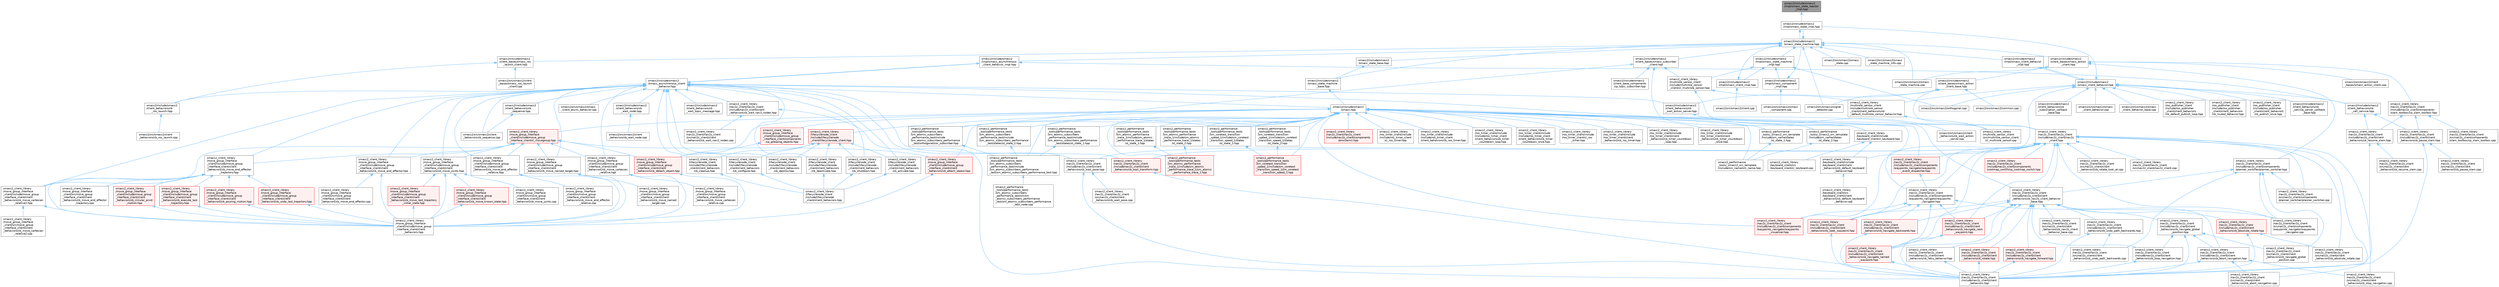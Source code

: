 digraph "smacc2/include/smacc2/impl/smacc_state_reactor_impl.hpp"
{
 // LATEX_PDF_SIZE
  bgcolor="transparent";
  edge [fontname=Helvetica,fontsize=10,labelfontname=Helvetica,labelfontsize=10];
  node [fontname=Helvetica,fontsize=10,shape=box,height=0.2,width=0.4];
  Node1 [label="smacc2/include/smacc2\l/impl/smacc_state_reactor\l_impl.hpp",height=0.2,width=0.4,color="gray40", fillcolor="grey60", style="filled", fontcolor="black",tooltip=" "];
  Node1 -> Node2 [dir="back",color="steelblue1",style="solid"];
  Node2 [label="smacc2/include/smacc2\l/impl/smacc_state_impl.hpp",height=0.2,width=0.4,color="grey40", fillcolor="white", style="filled",URL="$smacc__state__impl_8hpp.html",tooltip=" "];
  Node2 -> Node3 [dir="back",color="steelblue1",style="solid"];
  Node3 [label="smacc2/include/smacc2\l/smacc_state_machine.hpp",height=0.2,width=0.4,color="grey40", fillcolor="white", style="filled",URL="$smacc__state__machine_8hpp.html",tooltip=" "];
  Node3 -> Node4 [dir="back",color="steelblue1",style="solid"];
  Node4 [label="smacc2/include/smacc2\l/client_bases/smacc_action\l_client.hpp",height=0.2,width=0.4,color="grey40", fillcolor="white", style="filled",URL="$smacc__action__client_8hpp.html",tooltip=" "];
  Node4 -> Node5 [dir="back",color="steelblue1",style="solid"];
  Node5 [label="smacc2/include/smacc2\l/client_bases/smacc_action\l_client_base.hpp",height=0.2,width=0.4,color="grey40", fillcolor="white", style="filled",URL="$smacc__action__client__base_8hpp.html",tooltip=" "];
  Node5 -> Node6 [dir="back",color="steelblue1",style="solid"];
  Node6 [label="smacc2/include/smacc2\l/client_behaviors/cb\l_wait_action_server.hpp",height=0.2,width=0.4,color="grey40", fillcolor="white", style="filled",URL="$cb__wait__action__server_8hpp.html",tooltip=" "];
  Node6 -> Node7 [dir="back",color="steelblue1",style="solid"];
  Node7 [label="smacc2/src/smacc2/client\l_behaviors/cb_wait_action\l_server.cpp",height=0.2,width=0.4,color="grey40", fillcolor="white", style="filled",URL="$cb__wait__action__server_8cpp.html",tooltip=" "];
  Node5 -> Node8 [dir="back",color="steelblue1",style="solid"];
  Node8 [label="smacc2/src/smacc2/common.cpp",height=0.2,width=0.4,color="grey40", fillcolor="white", style="filled",URL="$src_2smacc2_2common_8cpp.html",tooltip=" "];
  Node5 -> Node9 [dir="back",color="steelblue1",style="solid"];
  Node9 [label="smacc2/src/smacc2/signal\l_detector.cpp",height=0.2,width=0.4,color="grey40", fillcolor="white", style="filled",URL="$signal__detector_8cpp.html",tooltip=" "];
  Node5 -> Node10 [dir="back",color="steelblue1",style="solid"];
  Node10 [label="smacc2_client_library\l/nav2z_client/nav2z_client\l/include/nav2z_client/nav2z\l_client.hpp",height=0.2,width=0.4,color="grey40", fillcolor="white", style="filled",URL="$nav2z__client_8hpp.html",tooltip=" "];
  Node10 -> Node11 [dir="back",color="steelblue1",style="solid"];
  Node11 [label="smacc2_client_library\l/nav2z_client/nav2z_client\l/include/nav2z_client/client\l_behaviors/cb_nav2z_client_behavior\l_base.hpp",height=0.2,width=0.4,color="grey40", fillcolor="white", style="filled",URL="$cb__nav2z__client__behavior__base_8hpp.html",tooltip=" "];
  Node11 -> Node12 [dir="back",color="steelblue1",style="solid"];
  Node12 [label="smacc2_client_library\l/nav2z_client/nav2z_client\l/include/nav2z_client/client\l_behaviors/cb_abort_navigation.hpp",height=0.2,width=0.4,color="grey40", fillcolor="white", style="filled",URL="$cb__abort__navigation_8hpp.html",tooltip=" "];
  Node12 -> Node13 [dir="back",color="steelblue1",style="solid"];
  Node13 [label="smacc2_client_library\l/nav2z_client/nav2z_client\l/include/nav2z_client/client\l_behaviors.hpp",height=0.2,width=0.4,color="grey40", fillcolor="white", style="filled",URL="$nav2z__client_2nav2z__client_2include_2nav2z__client_2client__behaviors_8hpp.html",tooltip=" "];
  Node12 -> Node14 [dir="back",color="steelblue1",style="solid"];
  Node14 [label="smacc2_client_library\l/nav2z_client/nav2z_client\l/src/nav2z_client/client\l_behaviors/cb_abort_navigation.cpp",height=0.2,width=0.4,color="grey40", fillcolor="white", style="filled",URL="$cb__abort__navigation_8cpp.html",tooltip=" "];
  Node12 -> Node15 [dir="back",color="steelblue1",style="solid"];
  Node15 [label="smacc2_client_library\l/nav2z_client/nav2z_client\l/src/nav2z_client/client\l_behaviors/cb_stop_navigation.cpp",height=0.2,width=0.4,color="grey40", fillcolor="white", style="filled",URL="$cb__stop__navigation_8cpp.html",tooltip=" "];
  Node11 -> Node16 [dir="back",color="steelblue1",style="solid"];
  Node16 [label="smacc2_client_library\l/nav2z_client/nav2z_client\l/include/nav2z_client/client\l_behaviors/cb_absolute_rotate.hpp",height=0.2,width=0.4,color="red", fillcolor="#FFF0F0", style="filled",URL="$cb__absolute__rotate_8hpp.html",tooltip=" "];
  Node16 -> Node13 [dir="back",color="steelblue1",style="solid"];
  Node16 -> Node19 [dir="back",color="steelblue1",style="solid"];
  Node19 [label="smacc2_client_library\l/nav2z_client/nav2z_client\l/src/nav2z_client/client\l_behaviors/cb_absolute_rotate.cpp",height=0.2,width=0.4,color="grey40", fillcolor="white", style="filled",URL="$cb__absolute__rotate_8cpp.html",tooltip=" "];
  Node11 -> Node20 [dir="back",color="steelblue1",style="solid"];
  Node20 [label="smacc2_client_library\l/nav2z_client/nav2z_client\l/include/nav2z_client/client\l_behaviors/cb_navigate_backwards.hpp",height=0.2,width=0.4,color="red", fillcolor="#FFF0F0", style="filled",URL="$cb__navigate__backwards_8hpp.html",tooltip=" "];
  Node20 -> Node13 [dir="back",color="steelblue1",style="solid"];
  Node11 -> Node22 [dir="back",color="steelblue1",style="solid"];
  Node22 [label="smacc2_client_library\l/nav2z_client/nav2z_client\l/include/nav2z_client/client\l_behaviors/cb_navigate_forward.hpp",height=0.2,width=0.4,color="red", fillcolor="#FFF0F0", style="filled",URL="$cb__navigate__forward_8hpp.html",tooltip=" "];
  Node22 -> Node13 [dir="back",color="steelblue1",style="solid"];
  Node11 -> Node24 [dir="back",color="steelblue1",style="solid"];
  Node24 [label="smacc2_client_library\l/nav2z_client/nav2z_client\l/include/nav2z_client/client\l_behaviors/cb_navigate_global\l_position.hpp",height=0.2,width=0.4,color="grey40", fillcolor="white", style="filled",URL="$cb__navigate__global__position_8hpp.html",tooltip=" "];
  Node24 -> Node13 [dir="back",color="steelblue1",style="solid"];
  Node24 -> Node12 [dir="back",color="steelblue1",style="solid"];
  Node24 -> Node25 [dir="back",color="steelblue1",style="solid"];
  Node25 [label="smacc2_client_library\l/nav2z_client/nav2z_client\l/include/nav2z_client/client\l_behaviors/cb_stop_navigation.hpp",height=0.2,width=0.4,color="grey40", fillcolor="white", style="filled",URL="$cb__stop__navigation_8hpp.html",tooltip=" "];
  Node25 -> Node13 [dir="back",color="steelblue1",style="solid"];
  Node24 -> Node26 [dir="back",color="steelblue1",style="solid"];
  Node26 [label="smacc2_client_library\l/nav2z_client/nav2z_client\l/src/nav2z_client/client\l_behaviors/cb_navigate_global\l_position.cpp",height=0.2,width=0.4,color="grey40", fillcolor="white", style="filled",URL="$cb__navigate__global__position_8cpp.html",tooltip=" "];
  Node11 -> Node27 [dir="back",color="steelblue1",style="solid"];
  Node27 [label="smacc2_client_library\l/nav2z_client/nav2z_client\l/include/nav2z_client/client\l_behaviors/cb_navigate_named\l_waypoint.hpp",height=0.2,width=0.4,color="red", fillcolor="#FFF0F0", style="filled",URL="$cb__navigate__named__waypoint_8hpp.html",tooltip=" "];
  Node27 -> Node13 [dir="back",color="steelblue1",style="solid"];
  Node11 -> Node29 [dir="back",color="steelblue1",style="solid"];
  Node29 [label="smacc2_client_library\l/nav2z_client/nav2z_client\l/include/nav2z_client/client\l_behaviors/cb_navigate_next\l_waypoint.hpp",height=0.2,width=0.4,color="red", fillcolor="#FFF0F0", style="filled",URL="$cb__navigate__next__waypoint_8hpp.html",tooltip=" "];
  Node29 -> Node13 [dir="back",color="steelblue1",style="solid"];
  Node29 -> Node27 [dir="back",color="steelblue1",style="solid"];
  Node11 -> Node33 [dir="back",color="steelblue1",style="solid"];
  Node33 [label="smacc2_client_library\l/nav2z_client/nav2z_client\l/include/nav2z_client/client\l_behaviors/cb_retry_behavior.hpp",height=0.2,width=0.4,color="grey40", fillcolor="white", style="filled",URL="$cb__retry__behavior_8hpp.html",tooltip=" "];
  Node33 -> Node13 [dir="back",color="steelblue1",style="solid"];
  Node11 -> Node34 [dir="back",color="steelblue1",style="solid"];
  Node34 [label="smacc2_client_library\l/nav2z_client/nav2z_client\l/include/nav2z_client/client\l_behaviors/cb_rotate.hpp",height=0.2,width=0.4,color="red", fillcolor="#FFF0F0", style="filled",URL="$cb__rotate_8hpp.html",tooltip=" "];
  Node34 -> Node13 [dir="back",color="steelblue1",style="solid"];
  Node11 -> Node36 [dir="back",color="steelblue1",style="solid"];
  Node36 [label="smacc2_client_library\l/nav2z_client/nav2z_client\l/include/nav2z_client/client\l_behaviors/cb_seek_waypoint.hpp",height=0.2,width=0.4,color="red", fillcolor="#FFF0F0", style="filled",URL="$cb__seek__waypoint_8hpp.html",tooltip=" "];
  Node36 -> Node13 [dir="back",color="steelblue1",style="solid"];
  Node11 -> Node25 [dir="back",color="steelblue1",style="solid"];
  Node11 -> Node38 [dir="back",color="steelblue1",style="solid"];
  Node38 [label="smacc2_client_library\l/nav2z_client/nav2z_client\l/include/nav2z_client/client\l_behaviors/cb_undo_path_backwards.hpp",height=0.2,width=0.4,color="grey40", fillcolor="white", style="filled",URL="$cb__undo__path__backwards_8hpp.html",tooltip=" "];
  Node38 -> Node13 [dir="back",color="steelblue1",style="solid"];
  Node38 -> Node39 [dir="back",color="steelblue1",style="solid"];
  Node39 [label="smacc2_client_library\l/nav2z_client/nav2z_client\l/src/nav2z_client/client\l_behaviors/cb_undo_path_backwards.cpp",height=0.2,width=0.4,color="grey40", fillcolor="white", style="filled",URL="$cb__undo__path__backwards_8cpp.html",tooltip=" "];
  Node11 -> Node40 [dir="back",color="steelblue1",style="solid"];
  Node40 [label="smacc2_client_library\l/nav2z_client/nav2z_client\l/src/nav2z_client/client\l_behaviors/cb_nav2z_client\l_behavior_base.cpp",height=0.2,width=0.4,color="grey40", fillcolor="white", style="filled",URL="$cb__nav2z__client__behavior__base_8cpp.html",tooltip=" "];
  Node10 -> Node27 [dir="back",color="steelblue1",style="solid"];
  Node10 -> Node29 [dir="back",color="steelblue1",style="solid"];
  Node10 -> Node36 [dir="back",color="steelblue1",style="solid"];
  Node10 -> Node41 [dir="back",color="steelblue1",style="solid"];
  Node41 [label="smacc2_client_library\l/nav2z_client/nav2z_client\l/include/nav2z_client/client\l_behaviors/cb_wait_pose.hpp",height=0.2,width=0.4,color="grey40", fillcolor="white", style="filled",URL="$cb__wait__pose_8hpp.html",tooltip=" "];
  Node41 -> Node13 [dir="back",color="steelblue1",style="solid"];
  Node41 -> Node42 [dir="back",color="steelblue1",style="solid"];
  Node42 [label="smacc2_client_library\l/nav2z_client/nav2z_client\l/src/nav2z_client/client\l_behaviors/cb_wait_pose.cpp",height=0.2,width=0.4,color="grey40", fillcolor="white", style="filled",URL="$cb__wait__pose_8cpp.html",tooltip=" "];
  Node10 -> Node43 [dir="back",color="steelblue1",style="solid"];
  Node43 [label="smacc2_client_library\l/nav2z_client/nav2z_client\l/include/nav2z_client/client\l_behaviors/cb_wait_transform.hpp",height=0.2,width=0.4,color="red", fillcolor="#FFF0F0", style="filled",URL="$cb__wait__transform_8hpp.html",tooltip=" "];
  Node43 -> Node13 [dir="back",color="steelblue1",style="solid"];
  Node10 -> Node45 [dir="back",color="steelblue1",style="solid"];
  Node45 [label="smacc2_client_library\l/nav2z_client/nav2z_client\l/include/nav2z_client/components\l/costmap_switch/cp_costmap_switch.hpp",height=0.2,width=0.4,color="red", fillcolor="#FFF0F0", style="filled",URL="$cp__costmap__switch_8hpp.html",tooltip=" "];
  Node10 -> Node47 [dir="back",color="steelblue1",style="solid"];
  Node47 [label="smacc2_client_library\l/nav2z_client/nav2z_client\l/include/nav2z_client/components\l/waypoints_navigator/waypoints\l_event_dispatcher.hpp",height=0.2,width=0.4,color="red", fillcolor="#FFF0F0", style="filled",URL="$waypoints__event__dispatcher_8hpp.html",tooltip=" "];
  Node47 -> Node48 [dir="back",color="steelblue1",style="solid"];
  Node48 [label="smacc2_client_library\l/nav2z_client/nav2z_client\l/include/nav2z_client/components\l/waypoints_navigator/waypoints\l_navigator.hpp",height=0.2,width=0.4,color="grey40", fillcolor="white", style="filled",URL="$waypoints__navigator_8hpp.html",tooltip=" "];
  Node48 -> Node20 [dir="back",color="steelblue1",style="solid"];
  Node48 -> Node27 [dir="back",color="steelblue1",style="solid"];
  Node48 -> Node29 [dir="back",color="steelblue1",style="solid"];
  Node48 -> Node36 [dir="back",color="steelblue1",style="solid"];
  Node48 -> Node49 [dir="back",color="steelblue1",style="solid"];
  Node49 [label="smacc2_client_library\l/nav2z_client/nav2z_client\l/include/nav2z_client/components\l/waypoints_navigator/waypoints\l_visualizer.hpp",height=0.2,width=0.4,color="red", fillcolor="#FFF0F0", style="filled",URL="$waypoints__visualizer_8hpp.html",tooltip=" "];
  Node48 -> Node51 [dir="back",color="steelblue1",style="solid"];
  Node51 [label="smacc2_client_library\l/nav2z_client/nav2z_client\l/src/nav2z_client/components\l/waypoints_navigator/waypoints\l_navigator.cpp",height=0.2,width=0.4,color="grey40", fillcolor="white", style="filled",URL="$waypoints__navigator_8cpp.html",tooltip=" "];
  Node10 -> Node48 [dir="back",color="steelblue1",style="solid"];
  Node10 -> Node49 [dir="back",color="steelblue1",style="solid"];
  Node10 -> Node14 [dir="back",color="steelblue1",style="solid"];
  Node10 -> Node19 [dir="back",color="steelblue1",style="solid"];
  Node10 -> Node18 [dir="back",color="steelblue1",style="solid"];
  Node18 [label="smacc2_client_library\l/nav2z_client/nav2z_client\l/src/nav2z_client/client\l_behaviors/cb_rotate_look_at.cpp",height=0.2,width=0.4,color="grey40", fillcolor="white", style="filled",URL="$cb__rotate__look__at_8cpp.html",tooltip=" "];
  Node10 -> Node15 [dir="back",color="steelblue1",style="solid"];
  Node10 -> Node53 [dir="back",color="steelblue1",style="solid"];
  Node53 [label="smacc2_client_library\l/nav2z_client/nav2z_client\l/src/nav2z_client/components\l/planner_switcher/planner_switcher.cpp",height=0.2,width=0.4,color="grey40", fillcolor="white", style="filled",URL="$planner__switcher_8cpp.html",tooltip=" "];
  Node10 -> Node51 [dir="back",color="steelblue1",style="solid"];
  Node10 -> Node54 [dir="back",color="steelblue1",style="solid"];
  Node54 [label="smacc2_client_library\l/nav2z_client/nav2z_client\l/src/nav2z_client/nav2z_client.cpp",height=0.2,width=0.4,color="grey40", fillcolor="white", style="filled",URL="$nav2z__client_8cpp.html",tooltip=" "];
  Node4 -> Node55 [dir="back",color="steelblue1",style="solid"];
  Node55 [label="smacc2/src/smacc2/client\l_bases/smacc_action_client.cpp",height=0.2,width=0.4,color="grey40", fillcolor="white", style="filled",URL="$smacc__action__client_8cpp.html",tooltip=" "];
  Node4 -> Node56 [dir="back",color="steelblue1",style="solid"];
  Node56 [label="smacc2/src/smacc2/smacc\l_state_machine.cpp",height=0.2,width=0.4,color="grey40", fillcolor="white", style="filled",URL="$smacc__state__machine_8cpp.html",tooltip=" "];
  Node4 -> Node57 [dir="back",color="steelblue1",style="solid"];
  Node57 [label="smacc2_client_library\l/nav2z_client/nav2z_client\l/include/nav2z_client/components\l/planner_switcher/planner_switcher.hpp",height=0.2,width=0.4,color="grey40", fillcolor="white", style="filled",URL="$planner__switcher_8hpp.html",tooltip=" "];
  Node57 -> Node11 [dir="back",color="steelblue1",style="solid"];
  Node57 -> Node26 [dir="back",color="steelblue1",style="solid"];
  Node57 -> Node39 [dir="back",color="steelblue1",style="solid"];
  Node57 -> Node53 [dir="back",color="steelblue1",style="solid"];
  Node57 -> Node51 [dir="back",color="steelblue1",style="solid"];
  Node4 -> Node58 [dir="back",color="steelblue1",style="solid"];
  Node58 [label="smacc2_client_library\l/nav2z_client/nav2z_client\l/include/nav2z_client/components\l/slam_toolbox/cp_slam_toolbox.hpp",height=0.2,width=0.4,color="grey40", fillcolor="white", style="filled",URL="$cp__slam__toolbox_8hpp.html",tooltip=" "];
  Node58 -> Node59 [dir="back",color="steelblue1",style="solid"];
  Node59 [label="smacc2_client_library\l/nav2z_client/nav2z_client\l/include/nav2z_client/client\l_behaviors/cb_pause_slam.hpp",height=0.2,width=0.4,color="grey40", fillcolor="white", style="filled",URL="$cb__pause__slam_8hpp.html",tooltip=" "];
  Node59 -> Node13 [dir="back",color="steelblue1",style="solid"];
  Node59 -> Node60 [dir="back",color="steelblue1",style="solid"];
  Node60 [label="smacc2_client_library\l/nav2z_client/nav2z_client\l/src/nav2z_client/client\l_behaviors/cb_pause_slam.cpp",height=0.2,width=0.4,color="grey40", fillcolor="white", style="filled",URL="$cb__pause__slam_8cpp.html",tooltip=" "];
  Node58 -> Node61 [dir="back",color="steelblue1",style="solid"];
  Node61 [label="smacc2_client_library\l/nav2z_client/nav2z_client\l/include/nav2z_client/client\l_behaviors/cb_resume_slam.hpp",height=0.2,width=0.4,color="grey40", fillcolor="white", style="filled",URL="$cb__resume__slam_8hpp.html",tooltip=" "];
  Node61 -> Node13 [dir="back",color="steelblue1",style="solid"];
  Node61 -> Node62 [dir="back",color="steelblue1",style="solid"];
  Node62 [label="smacc2_client_library\l/nav2z_client/nav2z_client\l/src/nav2z_client/client\l_behaviors/cb_resume_slam.cpp",height=0.2,width=0.4,color="grey40", fillcolor="white", style="filled",URL="$cb__resume__slam_8cpp.html",tooltip=" "];
  Node58 -> Node63 [dir="back",color="steelblue1",style="solid"];
  Node63 [label="smacc2_client_library\l/nav2z_client/nav2z_client\l/src/nav2z_client/components\l/slam_toolbox/cp_slam_toolbox.cpp",height=0.2,width=0.4,color="grey40", fillcolor="white", style="filled",URL="$cp__slam__toolbox_8cpp.html",tooltip=" "];
  Node3 -> Node64 [dir="back",color="steelblue1",style="solid"];
  Node64 [label="smacc2/include/smacc2\l/client_bases/smacc_ros\l_launch_client.hpp",height=0.2,width=0.4,color="grey40", fillcolor="white", style="filled",URL="$smacc__ros__launch__client_8hpp.html",tooltip=" "];
  Node64 -> Node65 [dir="back",color="steelblue1",style="solid"];
  Node65 [label="smacc2/include/smacc2\l/client_behaviors/cb\l_ros_launch.hpp",height=0.2,width=0.4,color="grey40", fillcolor="white", style="filled",URL="$cb__ros__launch_8hpp.html",tooltip=" "];
  Node65 -> Node66 [dir="back",color="steelblue1",style="solid"];
  Node66 [label="smacc2/src/smacc2/client\l_behaviors/cb_ros_launch.cpp",height=0.2,width=0.4,color="grey40", fillcolor="white", style="filled",URL="$cb__ros__launch_8cpp.html",tooltip=" "];
  Node64 -> Node67 [dir="back",color="steelblue1",style="solid"];
  Node67 [label="smacc2/src/smacc2/client\l_bases/smacc_ros_launch\l_client.cpp",height=0.2,width=0.4,color="grey40", fillcolor="white", style="filled",URL="$smacc__ros__launch__client_8cpp.html",tooltip=" "];
  Node3 -> Node68 [dir="back",color="steelblue1",style="solid"];
  Node68 [label="smacc2/include/smacc2\l/client_bases/smacc_subscriber\l_client.hpp",height=0.2,width=0.4,color="grey40", fillcolor="white", style="filled",URL="$smacc__subscriber__client_8hpp.html",tooltip=" "];
  Node68 -> Node69 [dir="back",color="steelblue1",style="solid"];
  Node69 [label="smacc2/include/smacc2\l/client_base_components\l/cp_topic_subscriber.hpp",height=0.2,width=0.4,color="grey40", fillcolor="white", style="filled",URL="$cp__topic__subscriber_8hpp.html",tooltip=" "];
  Node68 -> Node70 [dir="back",color="steelblue1",style="solid"];
  Node70 [label="smacc2_client_library\l/keyboard_client/include\l/keyboard_client/cl_keyboard.hpp",height=0.2,width=0.4,color="grey40", fillcolor="white", style="filled",URL="$cl__keyboard_8hpp.html",tooltip=" "];
  Node70 -> Node71 [dir="back",color="steelblue1",style="solid"];
  Node71 [label="smacc2_client_library\l/keyboard_client/include\l/keyboard_client/client\l_behaviors/cb_default_keyboard\l_behavior.hpp",height=0.2,width=0.4,color="grey40", fillcolor="white", style="filled",URL="$cb__default__keyboard__behavior_8hpp.html",tooltip=" "];
  Node71 -> Node72 [dir="back",color="steelblue1",style="solid"];
  Node72 [label="smacc2_client_library\l/keyboard_client/src\l/keyboard_client/client\l_behaviors/cb_default_keyboard\l_behavior.cpp",height=0.2,width=0.4,color="grey40", fillcolor="white", style="filled",URL="$cb__default__keyboard__behavior_8cpp.html",tooltip=" "];
  Node70 -> Node73 [dir="back",color="steelblue1",style="solid"];
  Node73 [label="smacc2_client_library\l/keyboard_client/src\l/keyboard_client/cl_keyboard.cpp",height=0.2,width=0.4,color="grey40", fillcolor="white", style="filled",URL="$cl__keyboard_8cpp.html",tooltip=" "];
  Node68 -> Node74 [dir="back",color="steelblue1",style="solid"];
  Node74 [label="smacc2_client_library\l/multirole_sensor_client\l/include/multirole_sensor\l_client/cl_multirole_sensor.hpp",height=0.2,width=0.4,color="grey40", fillcolor="white", style="filled",URL="$cl__multirole__sensor_8hpp.html",tooltip=" "];
  Node74 -> Node75 [dir="back",color="steelblue1",style="solid"];
  Node75 [label="smacc2_client_library\l/multirole_sensor_client\l/include/multirole_sensor\l_client/client_behaviors/cb\l_default_multirole_sensor_behavior.hpp",height=0.2,width=0.4,color="grey40", fillcolor="white", style="filled",URL="$cb__default__multirole__sensor__behavior_8hpp.html",tooltip=" "];
  Node75 -> Node76 [dir="back",color="steelblue1",style="solid"];
  Node76 [label="smacc2_client_library\l/multirole_sensor_client\l/src/multirole_sensor_client\l/cl_multirole_sensor.cpp",height=0.2,width=0.4,color="grey40", fillcolor="white", style="filled",URL="$cl__multirole__sensor_8cpp.html",tooltip=" "];
  Node74 -> Node76 [dir="back",color="steelblue1",style="solid"];
  Node68 -> Node77 [dir="back",color="steelblue1",style="solid"];
  Node77 [label="smacc2_performance\l_tools/performance_tests\l/sm_atomic_subscribers\l_performance_test/include\l/sm_atomic_subscribers_performance\l_test/orthogonals/or_subscriber.hpp",height=0.2,width=0.4,color="grey40", fillcolor="white", style="filled",URL="$or__subscriber_8hpp.html",tooltip=" "];
  Node77 -> Node78 [dir="back",color="steelblue1",style="solid"];
  Node78 [label="smacc2_performance\l_tools/performance_tests\l/sm_atomic_subscribers\l_performance_test/include\l/sm_atomic_subscribers_performance\l_test/sm_atomic_subscribers_performance_test.hpp",height=0.2,width=0.4,color="grey40", fillcolor="white", style="filled",URL="$sm__atomic__subscribers__performance__test_8hpp.html",tooltip=" "];
  Node78 -> Node79 [dir="back",color="steelblue1",style="solid"];
  Node79 [label="smacc2_performance\l_tools/performance_tests\l/sm_atomic_subscribers\l_performance_test/src/sm\l_atomic_subscribers_performance\l_test/sm_atomic_subscribers_performance\l_test_node.cpp",height=0.2,width=0.4,color="grey40", fillcolor="white", style="filled",URL="$sm__atomic__subscribers__performance__test__node_8cpp.html",tooltip=" "];
  Node3 -> Node80 [dir="back",color="steelblue1",style="solid"];
  Node80 [label="smacc2/include/smacc2\l/impl/smacc_asynchronous\l_client_behavior_impl.hpp",height=0.2,width=0.4,color="grey40", fillcolor="white", style="filled",URL="$smacc__asynchronous__client__behavior__impl_8hpp.html",tooltip=" "];
  Node80 -> Node81 [dir="back",color="steelblue1",style="solid"];
  Node81 [label="smacc2/include/smacc2\l/client_behaviors/cb\l_call_service.hpp",height=0.2,width=0.4,color="grey40", fillcolor="white", style="filled",URL="$cb__call__service_8hpp.html",tooltip=" "];
  Node81 -> Node59 [dir="back",color="steelblue1",style="solid"];
  Node81 -> Node61 [dir="back",color="steelblue1",style="solid"];
  Node80 -> Node82 [dir="back",color="steelblue1",style="solid"];
  Node82 [label="smacc2/include/smacc2\l/smacc_asynchronous_client\l_behavior.hpp",height=0.2,width=0.4,color="grey40", fillcolor="white", style="filled",URL="$smacc__asynchronous__client__behavior_8hpp.html",tooltip=" "];
  Node82 -> Node65 [dir="back",color="steelblue1",style="solid"];
  Node82 -> Node83 [dir="back",color="steelblue1",style="solid"];
  Node83 [label="smacc2/include/smacc2\l/client_behaviors/cb\l_sequence.hpp",height=0.2,width=0.4,color="grey40", fillcolor="white", style="filled",URL="$cb__sequence_8hpp.html",tooltip=" "];
  Node83 -> Node84 [dir="back",color="steelblue1",style="solid"];
  Node84 [label="smacc2/src/smacc2/client\l_behaviors/cb_sequence.cpp",height=0.2,width=0.4,color="grey40", fillcolor="white", style="filled",URL="$cb__sequence_8cpp.html",tooltip=" "];
  Node82 -> Node6 [dir="back",color="steelblue1",style="solid"];
  Node82 -> Node85 [dir="back",color="steelblue1",style="solid"];
  Node85 [label="smacc2/include/smacc2\l/client_behaviors/cb\l_wait_node.hpp",height=0.2,width=0.4,color="grey40", fillcolor="white", style="filled",URL="$cb__wait__node_8hpp.html",tooltip=" "];
  Node85 -> Node86 [dir="back",color="steelblue1",style="solid"];
  Node86 [label="smacc2/src/smacc2/client\l_behaviors/cb_wait_node.cpp",height=0.2,width=0.4,color="grey40", fillcolor="white", style="filled",URL="$cb__wait__node_8cpp.html",tooltip=" "];
  Node82 -> Node87 [dir="back",color="steelblue1",style="solid"];
  Node87 [label="smacc2/include/smacc2\l/client_behaviors/cb\l_wait_topic_message.hpp",height=0.2,width=0.4,color="grey40", fillcolor="white", style="filled",URL="$cb__wait__topic__message_8hpp.html",tooltip=" "];
  Node82 -> Node80 [dir="back",color="steelblue1",style="solid"];
  Node82 -> Node88 [dir="back",color="steelblue1",style="solid"];
  Node88 [label="smacc2/include/smacc2\l/smacc.hpp",height=0.2,width=0.4,color="grey40", fillcolor="white", style="filled",URL="$smacc_8hpp.html",tooltip=" "];
  Node88 -> Node70 [dir="back",color="steelblue1",style="solid"];
  Node88 -> Node89 [dir="back",color="steelblue1",style="solid"];
  Node89 [label="smacc2_client_library\l/lifecyclenode_client\l/include/lifecyclenode\l_client/lifecyclenode_client.hpp",height=0.2,width=0.4,color="red", fillcolor="#FFF0F0", style="filled",URL="$lifecyclenode__client_8hpp.html",tooltip=" "];
  Node89 -> Node90 [dir="back",color="steelblue1",style="solid"];
  Node90 [label="smacc2_client_library\l/lifecyclenode_client\l/include/lifecyclenode\l_client/client_behaviors\l/cb_activate.hpp",height=0.2,width=0.4,color="grey40", fillcolor="white", style="filled",URL="$cb__activate_8hpp.html",tooltip=" "];
  Node90 -> Node91 [dir="back",color="steelblue1",style="solid"];
  Node91 [label="smacc2_client_library\l/lifecyclenode_client\l/include/lifecyclenode\l_client/client_behaviors.hpp",height=0.2,width=0.4,color="grey40", fillcolor="white", style="filled",URL="$lifecyclenode__client_2include_2lifecyclenode__client_2client__behaviors_8hpp.html",tooltip=" "];
  Node89 -> Node92 [dir="back",color="steelblue1",style="solid"];
  Node92 [label="smacc2_client_library\l/lifecyclenode_client\l/include/lifecyclenode\l_client/client_behaviors\l/cb_cleanup.hpp",height=0.2,width=0.4,color="grey40", fillcolor="white", style="filled",URL="$cb__cleanup_8hpp.html",tooltip=" "];
  Node92 -> Node91 [dir="back",color="steelblue1",style="solid"];
  Node89 -> Node93 [dir="back",color="steelblue1",style="solid"];
  Node93 [label="smacc2_client_library\l/lifecyclenode_client\l/include/lifecyclenode\l_client/client_behaviors\l/cb_configure.hpp",height=0.2,width=0.4,color="grey40", fillcolor="white", style="filled",URL="$cb__configure_8hpp.html",tooltip=" "];
  Node93 -> Node91 [dir="back",color="steelblue1",style="solid"];
  Node89 -> Node94 [dir="back",color="steelblue1",style="solid"];
  Node94 [label="smacc2_client_library\l/lifecyclenode_client\l/include/lifecyclenode\l_client/client_behaviors\l/cb_deactivate.hpp",height=0.2,width=0.4,color="grey40", fillcolor="white", style="filled",URL="$cb__deactivate_8hpp.html",tooltip=" "];
  Node94 -> Node91 [dir="back",color="steelblue1",style="solid"];
  Node89 -> Node95 [dir="back",color="steelblue1",style="solid"];
  Node95 [label="smacc2_client_library\l/lifecyclenode_client\l/include/lifecyclenode\l_client/client_behaviors\l/cb_destroy.hpp",height=0.2,width=0.4,color="grey40", fillcolor="white", style="filled",URL="$cb__destroy_8hpp.html",tooltip=" "];
  Node89 -> Node96 [dir="back",color="steelblue1",style="solid"];
  Node96 [label="smacc2_client_library\l/lifecyclenode_client\l/include/lifecyclenode\l_client/client_behaviors\l/cb_shutdown.hpp",height=0.2,width=0.4,color="grey40", fillcolor="white", style="filled",URL="$cb__shutdown_8hpp.html",tooltip=" "];
  Node96 -> Node91 [dir="back",color="steelblue1",style="solid"];
  Node88 -> Node98 [dir="back",color="steelblue1",style="solid"];
  Node98 [label="smacc2_client_library\l/move_group_interface\l_client/include/move_group\l_interface_client/cl_movegroup.hpp",height=0.2,width=0.4,color="red", fillcolor="#FFF0F0", style="filled",URL="$cl__movegroup_8hpp.html",tooltip=" "];
  Node98 -> Node99 [dir="back",color="steelblue1",style="solid"];
  Node99 [label="smacc2_client_library\l/move_group_interface\l_client/include/move_group\l_interface_client/client\l_behaviors/cb_attach_object.hpp",height=0.2,width=0.4,color="red", fillcolor="#FFF0F0", style="filled",URL="$cb__attach__object_8hpp.html",tooltip=" "];
  Node99 -> Node100 [dir="back",color="steelblue1",style="solid"];
  Node100 [label="smacc2_client_library\l/move_group_interface\l_client/include/move_group\l_interface_client/client\l_behaviors.hpp",height=0.2,width=0.4,color="grey40", fillcolor="white", style="filled",URL="$move__group__interface__client_2include_2move__group__interface__client_2client__behaviors_8hpp.html",tooltip=" "];
  Node98 -> Node102 [dir="back",color="steelblue1",style="solid"];
  Node102 [label="smacc2_client_library\l/move_group_interface\l_client/include/move_group\l_interface_client/client\l_behaviors/cb_detach_object.hpp",height=0.2,width=0.4,color="red", fillcolor="#FFF0F0", style="filled",URL="$cb__detach__object_8hpp.html",tooltip=" "];
  Node102 -> Node100 [dir="back",color="steelblue1",style="solid"];
  Node98 -> Node104 [dir="back",color="steelblue1",style="solid"];
  Node104 [label="smacc2_client_library\l/move_group_interface\l_client/include/move_group\l_interface_client/client\l_behaviors/cb_move_cartesian\l_relative.hpp",height=0.2,width=0.4,color="grey40", fillcolor="white", style="filled",URL="$cb__move__cartesian__relative_8hpp.html",tooltip=" "];
  Node104 -> Node100 [dir="back",color="steelblue1",style="solid"];
  Node104 -> Node105 [dir="back",color="steelblue1",style="solid"];
  Node105 [label="smacc2_client_library\l/move_group_interface\l_client/src/move_group\l_interface_client/client\l_behaviors/cb_move_cartesian\l_relative.cpp",height=0.2,width=0.4,color="grey40", fillcolor="white", style="filled",URL="$cb__move__cartesian__relative_8cpp.html",tooltip=" "];
  Node98 -> Node106 [dir="back",color="steelblue1",style="solid"];
  Node106 [label="smacc2_client_library\l/move_group_interface\l_client/include/move_group\l_interface_client/client\l_behaviors/cb_move_cartesian\l_relative2.hpp",height=0.2,width=0.4,color="grey40", fillcolor="white", style="filled",URL="$cb__move__cartesian__relative2_8hpp.html",tooltip=" "];
  Node106 -> Node100 [dir="back",color="steelblue1",style="solid"];
  Node106 -> Node107 [dir="back",color="steelblue1",style="solid"];
  Node107 [label="smacc2_client_library\l/move_group_interface\l_client/src/move_group\l_interface_client/client\l_behaviors/cb_move_cartesian\l_relative2.cpp",height=0.2,width=0.4,color="grey40", fillcolor="white", style="filled",URL="$cb__move__cartesian__relative2_8cpp.html",tooltip=" "];
  Node98 -> Node108 [dir="back",color="steelblue1",style="solid"];
  Node108 [label="smacc2_client_library\l/move_group_interface\l_client/include/move_group\l_interface_client/client\l_behaviors/cb_move_end_effector.hpp",height=0.2,width=0.4,color="grey40", fillcolor="white", style="filled",URL="$cb__move__end__effector_8hpp.html",tooltip=" "];
  Node108 -> Node100 [dir="back",color="steelblue1",style="solid"];
  Node108 -> Node109 [dir="back",color="steelblue1",style="solid"];
  Node109 [label="smacc2_client_library\l/move_group_interface\l_client/src/move_group\l_interface_client/client\l_behaviors/cb_move_end_effector.cpp",height=0.2,width=0.4,color="grey40", fillcolor="white", style="filled",URL="$cb__move__end__effector_8cpp.html",tooltip=" "];
  Node98 -> Node110 [dir="back",color="steelblue1",style="solid"];
  Node110 [label="smacc2_client_library\l/move_group_interface\l_client/include/move_group\l_interface_client/client\l_behaviors/cb_move_end_effector\l_relative.hpp",height=0.2,width=0.4,color="grey40", fillcolor="white", style="filled",URL="$cb__move__end__effector__relative_8hpp.html",tooltip=" "];
  Node110 -> Node100 [dir="back",color="steelblue1",style="solid"];
  Node110 -> Node111 [dir="back",color="steelblue1",style="solid"];
  Node111 [label="smacc2_client_library\l/move_group_interface\l_client/src/move_group\l_interface_client/client\l_behaviors/cb_move_end_effector\l_relative.cpp",height=0.2,width=0.4,color="grey40", fillcolor="white", style="filled",URL="$cb__move__end__effector__relative_8cpp.html",tooltip=" "];
  Node98 -> Node112 [dir="back",color="steelblue1",style="solid"];
  Node112 [label="smacc2_client_library\l/move_group_interface\l_client/include/move_group\l_interface_client/client\l_behaviors/cb_move_end_effector\l_trajectory.hpp",height=0.2,width=0.4,color="grey40", fillcolor="white", style="filled",URL="$cb__move__end__effector__trajectory_8hpp.html",tooltip=" "];
  Node112 -> Node100 [dir="back",color="steelblue1",style="solid"];
  Node112 -> Node113 [dir="back",color="steelblue1",style="solid"];
  Node113 [label="smacc2_client_library\l/move_group_interface\l_client/include/move_group\l_interface_client/client\l_behaviors/cb_circular_pivot\l_motion.hpp",height=0.2,width=0.4,color="red", fillcolor="#FFF0F0", style="filled",URL="$cb__circular__pivot__motion_8hpp.html",tooltip=" "];
  Node113 -> Node100 [dir="back",color="steelblue1",style="solid"];
  Node112 -> Node118 [dir="back",color="steelblue1",style="solid"];
  Node118 [label="smacc2_client_library\l/move_group_interface\l_client/include/move_group\l_interface_client/client\l_behaviors/cb_execute_last\l_trajectory.hpp",height=0.2,width=0.4,color="red", fillcolor="#FFF0F0", style="filled",URL="$cb__execute__last__trajectory_8hpp.html",tooltip=" "];
  Node118 -> Node100 [dir="back",color="steelblue1",style="solid"];
  Node112 -> Node106 [dir="back",color="steelblue1",style="solid"];
  Node112 -> Node120 [dir="back",color="steelblue1",style="solid"];
  Node120 [label="smacc2_client_library\l/move_group_interface\l_client/include/move_group\l_interface_client/client\l_behaviors/cb_pouring_motion.hpp",height=0.2,width=0.4,color="red", fillcolor="#FFF0F0", style="filled",URL="$cb__pouring__motion_8hpp.html",tooltip=" "];
  Node120 -> Node100 [dir="back",color="steelblue1",style="solid"];
  Node112 -> Node121 [dir="back",color="steelblue1",style="solid"];
  Node121 [label="smacc2_client_library\l/move_group_interface\l_client/include/move_group\l_interface_client/client\l_behaviors/cb_undo_last_trajectory.hpp",height=0.2,width=0.4,color="red", fillcolor="#FFF0F0", style="filled",URL="$cb__undo__last__trajectory_8hpp.html",tooltip=" "];
  Node121 -> Node100 [dir="back",color="steelblue1",style="solid"];
  Node112 -> Node123 [dir="back",color="steelblue1",style="solid"];
  Node123 [label="smacc2_client_library\l/move_group_interface\l_client/src/move_group\l_interface_client/client\l_behaviors/cb_move_end_effector\l_trajectory.cpp",height=0.2,width=0.4,color="grey40", fillcolor="white", style="filled",URL="$cb__move__end__effector__trajectory_8cpp.html",tooltip=" "];
  Node98 -> Node124 [dir="back",color="steelblue1",style="solid"];
  Node124 [label="smacc2_client_library\l/move_group_interface\l_client/include/move_group\l_interface_client/client\l_behaviors/cb_move_joints.hpp",height=0.2,width=0.4,color="grey40", fillcolor="white", style="filled",URL="$cb__move__joints_8hpp.html",tooltip=" "];
  Node124 -> Node100 [dir="back",color="steelblue1",style="solid"];
  Node124 -> Node125 [dir="back",color="steelblue1",style="solid"];
  Node125 [label="smacc2_client_library\l/move_group_interface\l_client/include/move_group\l_interface_client/client\l_behaviors/cb_move_known_state.hpp",height=0.2,width=0.4,color="red", fillcolor="#FFF0F0", style="filled",URL="$cb__move__known__state_8hpp.html",tooltip=" "];
  Node125 -> Node100 [dir="back",color="steelblue1",style="solid"];
  Node124 -> Node127 [dir="back",color="steelblue1",style="solid"];
  Node127 [label="smacc2_client_library\l/move_group_interface\l_client/include/move_group\l_interface_client/client\l_behaviors/cb_move_last_trajectory\l_initial_state.hpp",height=0.2,width=0.4,color="red", fillcolor="#FFF0F0", style="filled",URL="$cb__move__last__trajectory__initial__state_8hpp.html",tooltip=" "];
  Node127 -> Node100 [dir="back",color="steelblue1",style="solid"];
  Node124 -> Node129 [dir="back",color="steelblue1",style="solid"];
  Node129 [label="smacc2_client_library\l/move_group_interface\l_client/src/move_group\l_interface_client/client\l_behaviors/cb_move_joints.cpp",height=0.2,width=0.4,color="grey40", fillcolor="white", style="filled",URL="$cb__move__joints_8cpp.html",tooltip=" "];
  Node98 -> Node130 [dir="back",color="steelblue1",style="solid"];
  Node130 [label="smacc2_client_library\l/move_group_interface\l_client/include/move_group\l_interface_client/client\l_behaviors/cb_move_named_target.hpp",height=0.2,width=0.4,color="grey40", fillcolor="white", style="filled",URL="$cb__move__named__target_8hpp.html",tooltip=" "];
  Node130 -> Node100 [dir="back",color="steelblue1",style="solid"];
  Node130 -> Node131 [dir="back",color="steelblue1",style="solid"];
  Node131 [label="smacc2_client_library\l/move_group_interface\l_client/src/move_group\l_interface_client/client\l_behaviors/cb_move_named\l_target.cpp",height=0.2,width=0.4,color="grey40", fillcolor="white", style="filled",URL="$cb__move__named__target_8cpp.html",tooltip=" "];
  Node88 -> Node99 [dir="back",color="steelblue1",style="solid"];
  Node88 -> Node102 [dir="back",color="steelblue1",style="solid"];
  Node88 -> Node133 [dir="back",color="steelblue1",style="solid"];
  Node133 [label="smacc2_client_library\l/move_group_interface\l_client/include/move_group\l_interface_client/components\l/cp_grasping_objects.hpp",height=0.2,width=0.4,color="red", fillcolor="#FFF0F0", style="filled",URL="$cp__grasping__objects_8hpp.html",tooltip=" "];
  Node133 -> Node102 [dir="back",color="steelblue1",style="solid"];
  Node88 -> Node135 [dir="back",color="steelblue1",style="solid"];
  Node135 [label="smacc2_client_library\l/nav2z_client/nav2z_client\l/include/nav2z_client/components\l/amcl/amcl.hpp",height=0.2,width=0.4,color="red", fillcolor="#FFF0F0", style="filled",URL="$amcl_8hpp.html",tooltip=" "];
  Node88 -> Node47 [dir="back",color="steelblue1",style="solid"];
  Node88 -> Node48 [dir="back",color="steelblue1",style="solid"];
  Node88 -> Node49 [dir="back",color="steelblue1",style="solid"];
  Node88 -> Node10 [dir="back",color="steelblue1",style="solid"];
  Node88 -> Node137 [dir="back",color="steelblue1",style="solid"];
  Node137 [label="smacc2_client_library\l/ros_timer_client/include\l/include/ros_timer_client\l/cl_ros_timer.hpp",height=0.2,width=0.4,color="grey40", fillcolor="white", style="filled",URL="$include_2ros__timer__client_2cl__ros__timer_8hpp.html",tooltip=" "];
  Node88 -> Node138 [dir="back",color="steelblue1",style="solid"];
  Node138 [label="smacc2_client_library\l/ros_timer_client/include\l/include/ros_timer_client\l/client_behaviors/cb_ros_timer.hpp",height=0.2,width=0.4,color="grey40", fillcolor="white", style="filled",URL="$include_2ros__timer__client_2client__behaviors_2cb__ros__timer_8hpp.html",tooltip=" "];
  Node88 -> Node139 [dir="back",color="steelblue1",style="solid"];
  Node139 [label="smacc2_client_library\l/ros_timer_client/include\l/include/ros_timer_client\l/client_behaviors/cb_timer\l_countdown_loop.hpp",height=0.2,width=0.4,color="grey40", fillcolor="white", style="filled",URL="$include_2ros__timer__client_2client__behaviors_2cb__timer__countdown__loop_8hpp.html",tooltip=" "];
  Node88 -> Node140 [dir="back",color="steelblue1",style="solid"];
  Node140 [label="smacc2_client_library\l/ros_timer_client/include\l/include/ros_timer_client\l/client_behaviors/cb_timer\l_countdown_once.hpp",height=0.2,width=0.4,color="grey40", fillcolor="white", style="filled",URL="$include_2ros__timer__client_2client__behaviors_2cb__timer__countdown__once_8hpp.html",tooltip=" "];
  Node88 -> Node141 [dir="back",color="steelblue1",style="solid"];
  Node141 [label="smacc2_client_library\l/ros_timer_client/include\l/ros_timer_client/cl_ros\l_timer.hpp",height=0.2,width=0.4,color="grey40", fillcolor="white", style="filled",URL="$ros__timer__client_2cl__ros__timer_8hpp.html",tooltip=" "];
  Node88 -> Node142 [dir="back",color="steelblue1",style="solid"];
  Node142 [label="smacc2_client_library\l/ros_timer_client/include\l/ros_timer_client/client\l_behaviors/cb_ros_timer.hpp",height=0.2,width=0.4,color="grey40", fillcolor="white", style="filled",URL="$ros__timer__client_2client__behaviors_2cb__ros__timer_8hpp.html",tooltip=" "];
  Node88 -> Node143 [dir="back",color="steelblue1",style="solid"];
  Node143 [label="smacc2_client_library\l/ros_timer_client/include\l/ros_timer_client/client\l_behaviors/cb_timer_countdown\l_loop.hpp",height=0.2,width=0.4,color="grey40", fillcolor="white", style="filled",URL="$ros__timer__client_2client__behaviors_2cb__timer__countdown__loop_8hpp.html",tooltip=" "];
  Node88 -> Node144 [dir="back",color="steelblue1",style="solid"];
  Node144 [label="smacc2_client_library\l/ros_timer_client/include\l/ros_timer_client/client\l_behaviors/cb_timer_countdown\l_once.hpp",height=0.2,width=0.4,color="grey40", fillcolor="white", style="filled",URL="$ros__timer__client_2client__behaviors_2cb__timer__countdown__once_8hpp.html",tooltip=" "];
  Node88 -> Node145 [dir="back",color="steelblue1",style="solid"];
  Node145 [label="smacc2_performance\l_tools/_smacc2_sm_template\l/include/sm_name/sm_name.hpp",height=0.2,width=0.4,color="grey40", fillcolor="white", style="filled",URL="$sm__name_8hpp.html",tooltip=" "];
  Node88 -> Node146 [dir="back",color="steelblue1",style="solid"];
  Node146 [label="smacc2_performance\l_tools/_smacc2_sm_template\l/include/sm_name/states\l/st_state_1.hpp",height=0.2,width=0.4,color="grey40", fillcolor="white", style="filled",URL="$__smacc2__sm__template_2include_2sm__name_2states_2st__state__1_8hpp.html",tooltip=" "];
  Node146 -> Node145 [dir="back",color="steelblue1",style="solid"];
  Node88 -> Node147 [dir="back",color="steelblue1",style="solid"];
  Node147 [label="smacc2_performance\l_tools/_smacc2_sm_template\l/include/sm_name/states\l/st_state_2.hpp",height=0.2,width=0.4,color="grey40", fillcolor="white", style="filled",URL="$__smacc2__sm__template_2include_2sm__name_2states_2st__state__2_8hpp.html",tooltip=" "];
  Node147 -> Node145 [dir="back",color="steelblue1",style="solid"];
  Node88 -> Node148 [dir="back",color="steelblue1",style="solid"];
  Node148 [label="smacc2_performance\l_tools/performance_tests\l/sm_atomic_performance\l_trace_1/include/sm_atomic\l_performance_trace_1/sm_atomic\l_performance_trace_1.hpp",height=0.2,width=0.4,color="red", fillcolor="#FFF0F0", style="filled",URL="$sm__atomic__performance__trace__1_8hpp.html",tooltip=" "];
  Node88 -> Node150 [dir="back",color="steelblue1",style="solid"];
  Node150 [label="smacc2_performance\l_tools/performance_tests\l/sm_atomic_performance\l_trace_1/include/sm_atomic\l_performance_trace_1/states\l/st_state_1.hpp",height=0.2,width=0.4,color="grey40", fillcolor="white", style="filled",URL="$performance__tests_2sm__atomic__performance__trace__1_2include_2sm__atomic__performance__trace__1_2states_2st__state__1_8hpp.html",tooltip=" "];
  Node150 -> Node148 [dir="back",color="steelblue1",style="solid"];
  Node88 -> Node151 [dir="back",color="steelblue1",style="solid"];
  Node151 [label="smacc2_performance\l_tools/performance_tests\l/sm_atomic_performance\l_trace_1/include/sm_atomic\l_performance_trace_1/states\l/st_state_2.hpp",height=0.2,width=0.4,color="grey40", fillcolor="white", style="filled",URL="$performance__tests_2sm__atomic__performance__trace__1_2include_2sm__atomic__performance__trace__1_2states_2st__state__2_8hpp.html",tooltip=" "];
  Node151 -> Node148 [dir="back",color="steelblue1",style="solid"];
  Node88 -> Node77 [dir="back",color="steelblue1",style="solid"];
  Node88 -> Node78 [dir="back",color="steelblue1",style="solid"];
  Node88 -> Node152 [dir="back",color="steelblue1",style="solid"];
  Node152 [label="smacc2_performance\l_tools/performance_tests\l/sm_atomic_subscribers\l_performance_test/include\l/sm_atomic_subscribers_performance\l_test/states/st_state_1.hpp",height=0.2,width=0.4,color="grey40", fillcolor="white", style="filled",URL="$performance__tests_2sm__atomic__subscribers__performance__test_2include_2sm__atomic__subscribers028ac471fe31c261269e7637c8f834c8.html",tooltip=" "];
  Node152 -> Node78 [dir="back",color="steelblue1",style="solid"];
  Node88 -> Node153 [dir="back",color="steelblue1",style="solid"];
  Node153 [label="smacc2_performance\l_tools/performance_tests\l/sm_atomic_subscribers\l_performance_test/include\l/sm_atomic_subscribers_performance\l_test/states/st_state_2.hpp",height=0.2,width=0.4,color="grey40", fillcolor="white", style="filled",URL="$performance__tests_2sm__atomic__subscribers__performance__test_2include_2sm__atomic__subscribersd0468da40e86585f92c2c0e3943e71bd.html",tooltip=" "];
  Node153 -> Node78 [dir="back",color="steelblue1",style="solid"];
  Node88 -> Node154 [dir="back",color="steelblue1",style="solid"];
  Node154 [label="smacc2_performance\l_tools/performance_tests\l/sm_coretest_transition\l_speed_1/include/sm_coretest\l_transition_speed_1/sm_coretest\l_transition_speed_1.hpp",height=0.2,width=0.4,color="red", fillcolor="#FFF0F0", style="filled",URL="$sm__coretest__transition__speed__1_8hpp.html",tooltip=" "];
  Node88 -> Node156 [dir="back",color="steelblue1",style="solid"];
  Node156 [label="smacc2_performance\l_tools/performance_tests\l/sm_coretest_transition\l_speed_1/include/sm_coretest\l_transition_speed_1/states\l/st_state_1.hpp",height=0.2,width=0.4,color="grey40", fillcolor="white", style="filled",URL="$performance__tests_2sm__coretest__transition__speed__1_2include_2sm__coretest__transition__speed__1_2states_2st__state__1_8hpp.html",tooltip=" "];
  Node156 -> Node154 [dir="back",color="steelblue1",style="solid"];
  Node88 -> Node157 [dir="back",color="steelblue1",style="solid"];
  Node157 [label="smacc2_performance\l_tools/performance_tests\l/sm_coretest_transition\l_speed_1/include/sm_coretest\l_transition_speed_1/states\l/st_state_2.hpp",height=0.2,width=0.4,color="grey40", fillcolor="white", style="filled",URL="$performance__tests_2sm__coretest__transition__speed__1_2include_2sm__coretest__transition__speed__1_2states_2st__state__2_8hpp.html",tooltip=" "];
  Node157 -> Node154 [dir="back",color="steelblue1",style="solid"];
  Node82 -> Node84 [dir="back",color="steelblue1",style="solid"];
  Node82 -> Node158 [dir="back",color="steelblue1",style="solid"];
  Node158 [label="smacc2/src/smacc2/smacc\l_client_async_behavior.cpp",height=0.2,width=0.4,color="grey40", fillcolor="white", style="filled",URL="$smacc__client__async__behavior_8cpp.html",tooltip=" "];
  Node82 -> Node90 [dir="back",color="steelblue1",style="solid"];
  Node82 -> Node92 [dir="back",color="steelblue1",style="solid"];
  Node82 -> Node93 [dir="back",color="steelblue1",style="solid"];
  Node82 -> Node94 [dir="back",color="steelblue1",style="solid"];
  Node82 -> Node95 [dir="back",color="steelblue1",style="solid"];
  Node82 -> Node96 [dir="back",color="steelblue1",style="solid"];
  Node82 -> Node104 [dir="back",color="steelblue1",style="solid"];
  Node82 -> Node106 [dir="back",color="steelblue1",style="solid"];
  Node82 -> Node108 [dir="back",color="steelblue1",style="solid"];
  Node82 -> Node110 [dir="back",color="steelblue1",style="solid"];
  Node82 -> Node112 [dir="back",color="steelblue1",style="solid"];
  Node82 -> Node124 [dir="back",color="steelblue1",style="solid"];
  Node82 -> Node130 [dir="back",color="steelblue1",style="solid"];
  Node82 -> Node11 [dir="back",color="steelblue1",style="solid"];
  Node82 -> Node159 [dir="back",color="steelblue1",style="solid"];
  Node159 [label="smacc2_client_library\l/nav2z_client/nav2z_client\l/include/nav2z_client/client\l_behaviors/cb_wait_nav2_nodes.hpp",height=0.2,width=0.4,color="grey40", fillcolor="white", style="filled",URL="$cb__wait__nav2__nodes_8hpp.html",tooltip=" "];
  Node159 -> Node13 [dir="back",color="steelblue1",style="solid"];
  Node159 -> Node160 [dir="back",color="steelblue1",style="solid"];
  Node160 [label="smacc2_client_library\l/nav2z_client/nav2z_client\l/src/nav2z_client/client\l_behaviors/cb_wait_nav2_nodes.cpp",height=0.2,width=0.4,color="grey40", fillcolor="white", style="filled",URL="$cb__wait__nav2__nodes_8cpp.html",tooltip=" "];
  Node82 -> Node41 [dir="back",color="steelblue1",style="solid"];
  Node82 -> Node43 [dir="back",color="steelblue1",style="solid"];
  Node3 -> Node161 [dir="back",color="steelblue1",style="solid"];
  Node161 [label="smacc2/include/smacc2\l/impl/smacc_client_behavior\l_impl.hpp",height=0.2,width=0.4,color="grey40", fillcolor="white", style="filled",URL="$smacc__client__behavior__impl_8hpp.html",tooltip=" "];
  Node161 -> Node162 [dir="back",color="steelblue1",style="solid"];
  Node162 [label="smacc2/include/smacc2\l/smacc_client_behavior.hpp",height=0.2,width=0.4,color="grey40", fillcolor="white", style="filled",URL="$smacc__client__behavior_8hpp.html",tooltip=" "];
  Node162 -> Node81 [dir="back",color="steelblue1",style="solid"];
  Node162 -> Node163 [dir="back",color="steelblue1",style="solid"];
  Node163 [label="smacc2/include/smacc2\l/client_behaviors/cb\l_service_server_callback\l_base.hpp",height=0.2,width=0.4,color="grey40", fillcolor="white", style="filled",URL="$cb__service__server__callback__base_8hpp.html",tooltip=" "];
  Node162 -> Node164 [dir="back",color="steelblue1",style="solid"];
  Node164 [label="smacc2/include/smacc2\l/client_behaviors/cb\l_subscription_callback\l_base.hpp",height=0.2,width=0.4,color="grey40", fillcolor="white", style="filled",URL="$cb__subscription__callback__base_8hpp.html",tooltip=" "];
  Node162 -> Node161 [dir="back",color="steelblue1",style="solid"];
  Node162 -> Node2 [dir="back",color="steelblue1",style="solid"];
  Node162 -> Node165 [dir="back",color="steelblue1",style="solid"];
  Node165 [label="smacc2/src/smacc2/orthogonal.cpp",height=0.2,width=0.4,color="grey40", fillcolor="white", style="filled",URL="$orthogonal_8cpp.html",tooltip=" "];
  Node162 -> Node166 [dir="back",color="steelblue1",style="solid"];
  Node166 [label="smacc2/src/smacc2/smacc\l_client_behavior.cpp",height=0.2,width=0.4,color="grey40", fillcolor="white", style="filled",URL="$smacc__client__behavior_8cpp.html",tooltip=" "];
  Node162 -> Node167 [dir="back",color="steelblue1",style="solid"];
  Node167 [label="smacc2/src/smacc2/smacc\l_client_behavior_base.cpp",height=0.2,width=0.4,color="grey40", fillcolor="white", style="filled",URL="$smacc__client__behavior__base_8cpp.html",tooltip=" "];
  Node162 -> Node71 [dir="back",color="steelblue1",style="solid"];
  Node162 -> Node75 [dir="back",color="steelblue1",style="solid"];
  Node162 -> Node168 [dir="back",color="steelblue1",style="solid"];
  Node168 [label="smacc2_client_library\l/ros_publisher_client\l/include/ros_publisher\l_client/client_behaviors\l/cb_default_publish_loop.hpp",height=0.2,width=0.4,color="grey40", fillcolor="white", style="filled",URL="$cb__default__publish__loop_8hpp.html",tooltip=" "];
  Node162 -> Node169 [dir="back",color="steelblue1",style="solid"];
  Node169 [label="smacc2_client_library\l/ros_publisher_client\l/include/ros_publisher\l_client/client_behaviors\l/cb_muted_behavior.hpp",height=0.2,width=0.4,color="grey40", fillcolor="white", style="filled",URL="$cb__muted__behavior_8hpp.html",tooltip=" "];
  Node162 -> Node170 [dir="back",color="steelblue1",style="solid"];
  Node170 [label="smacc2_client_library\l/ros_publisher_client\l/include/ros_publisher\l_client/client_behaviors\l/cb_publish_once.hpp",height=0.2,width=0.4,color="grey40", fillcolor="white", style="filled",URL="$cb__publish__once_8hpp.html",tooltip=" "];
  Node3 -> Node2 [dir="back",color="steelblue1",style="solid"];
  Node3 -> Node171 [dir="back",color="steelblue1",style="solid"];
  Node171 [label="smacc2/include/smacc2\l/impl/smacc_state_machine\l_impl.hpp",height=0.2,width=0.4,color="grey40", fillcolor="white", style="filled",URL="$smacc__state__machine__impl_8hpp.html",tooltip=" "];
  Node171 -> Node172 [dir="back",color="steelblue1",style="solid"];
  Node172 [label="smacc2/include/smacc2\l/impl/smacc_client_impl.hpp",height=0.2,width=0.4,color="grey40", fillcolor="white", style="filled",URL="$smacc__client__impl_8hpp.html",tooltip=" "];
  Node172 -> Node3 [dir="back",color="steelblue1",style="solid"];
  Node172 -> Node173 [dir="back",color="steelblue1",style="solid"];
  Node173 [label="smacc2/src/smacc2/client.cpp",height=0.2,width=0.4,color="grey40", fillcolor="white", style="filled",URL="$client_8cpp.html",tooltip=" "];
  Node171 -> Node174 [dir="back",color="steelblue1",style="solid"];
  Node174 [label="smacc2/include/smacc2\l/impl/smacc_component\l_impl.hpp",height=0.2,width=0.4,color="grey40", fillcolor="white", style="filled",URL="$smacc__component__impl_8hpp.html",tooltip=" "];
  Node174 -> Node3 [dir="back",color="steelblue1",style="solid"];
  Node174 -> Node175 [dir="back",color="steelblue1",style="solid"];
  Node175 [label="smacc2/src/smacc2/smacc\l_component.cpp",height=0.2,width=0.4,color="grey40", fillcolor="white", style="filled",URL="$smacc__component_8cpp.html",tooltip=" "];
  Node171 -> Node165 [dir="back",color="steelblue1",style="solid"];
  Node171 -> Node74 [dir="back",color="steelblue1",style="solid"];
  Node3 -> Node176 [dir="back",color="steelblue1",style="solid"];
  Node176 [label="smacc2/include/smacc2\l/smacc_state_base.hpp",height=0.2,width=0.4,color="grey40", fillcolor="white", style="filled",URL="$smacc__state__base_8hpp.html",tooltip=" "];
  Node176 -> Node177 [dir="back",color="steelblue1",style="solid"];
  Node177 [label="smacc2/include/smacc2\l/smacc_state_machine\l_base.hpp",height=0.2,width=0.4,color="grey40", fillcolor="white", style="filled",URL="$smacc__state__machine__base_8hpp.html",tooltip=" "];
  Node177 -> Node88 [dir="back",color="steelblue1",style="solid"];
  Node3 -> Node177 [dir="back",color="steelblue1",style="solid"];
  Node3 -> Node9 [dir="back",color="steelblue1",style="solid"];
  Node3 -> Node178 [dir="back",color="steelblue1",style="solid"];
  Node178 [label="smacc2/src/smacc2/smacc\l_state.cpp",height=0.2,width=0.4,color="grey40", fillcolor="white", style="filled",URL="$smacc__state_8cpp.html",tooltip=" "];
  Node3 -> Node56 [dir="back",color="steelblue1",style="solid"];
  Node3 -> Node179 [dir="back",color="steelblue1",style="solid"];
  Node179 [label="smacc2/src/smacc2/smacc\l_state_machine_info.cpp",height=0.2,width=0.4,color="grey40", fillcolor="white", style="filled",URL="$smacc__state__machine__info_8cpp.html",tooltip=" "];
}
